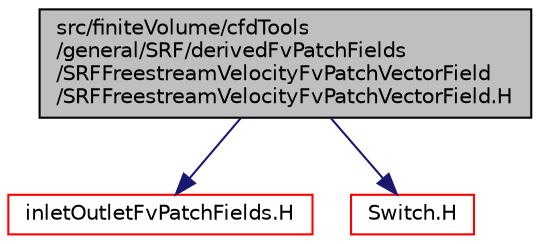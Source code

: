 digraph "src/finiteVolume/cfdTools/general/SRF/derivedFvPatchFields/SRFFreestreamVelocityFvPatchVectorField/SRFFreestreamVelocityFvPatchVectorField.H"
{
  bgcolor="transparent";
  edge [fontname="Helvetica",fontsize="10",labelfontname="Helvetica",labelfontsize="10"];
  node [fontname="Helvetica",fontsize="10",shape=record];
  Node1 [label="src/finiteVolume/cfdTools\l/general/SRF/derivedFvPatchFields\l/SRFFreestreamVelocityFvPatchVectorField\l/SRFFreestreamVelocityFvPatchVectorField.H",height=0.2,width=0.4,color="black", fillcolor="grey75", style="filled", fontcolor="black"];
  Node1 -> Node2 [color="midnightblue",fontsize="10",style="solid",fontname="Helvetica"];
  Node2 [label="inletOutletFvPatchFields.H",height=0.2,width=0.4,color="red",URL="$a05522.html"];
  Node1 -> Node3 [color="midnightblue",fontsize="10",style="solid",fontname="Helvetica"];
  Node3 [label="Switch.H",height=0.2,width=0.4,color="red",URL="$a09150.html"];
}

